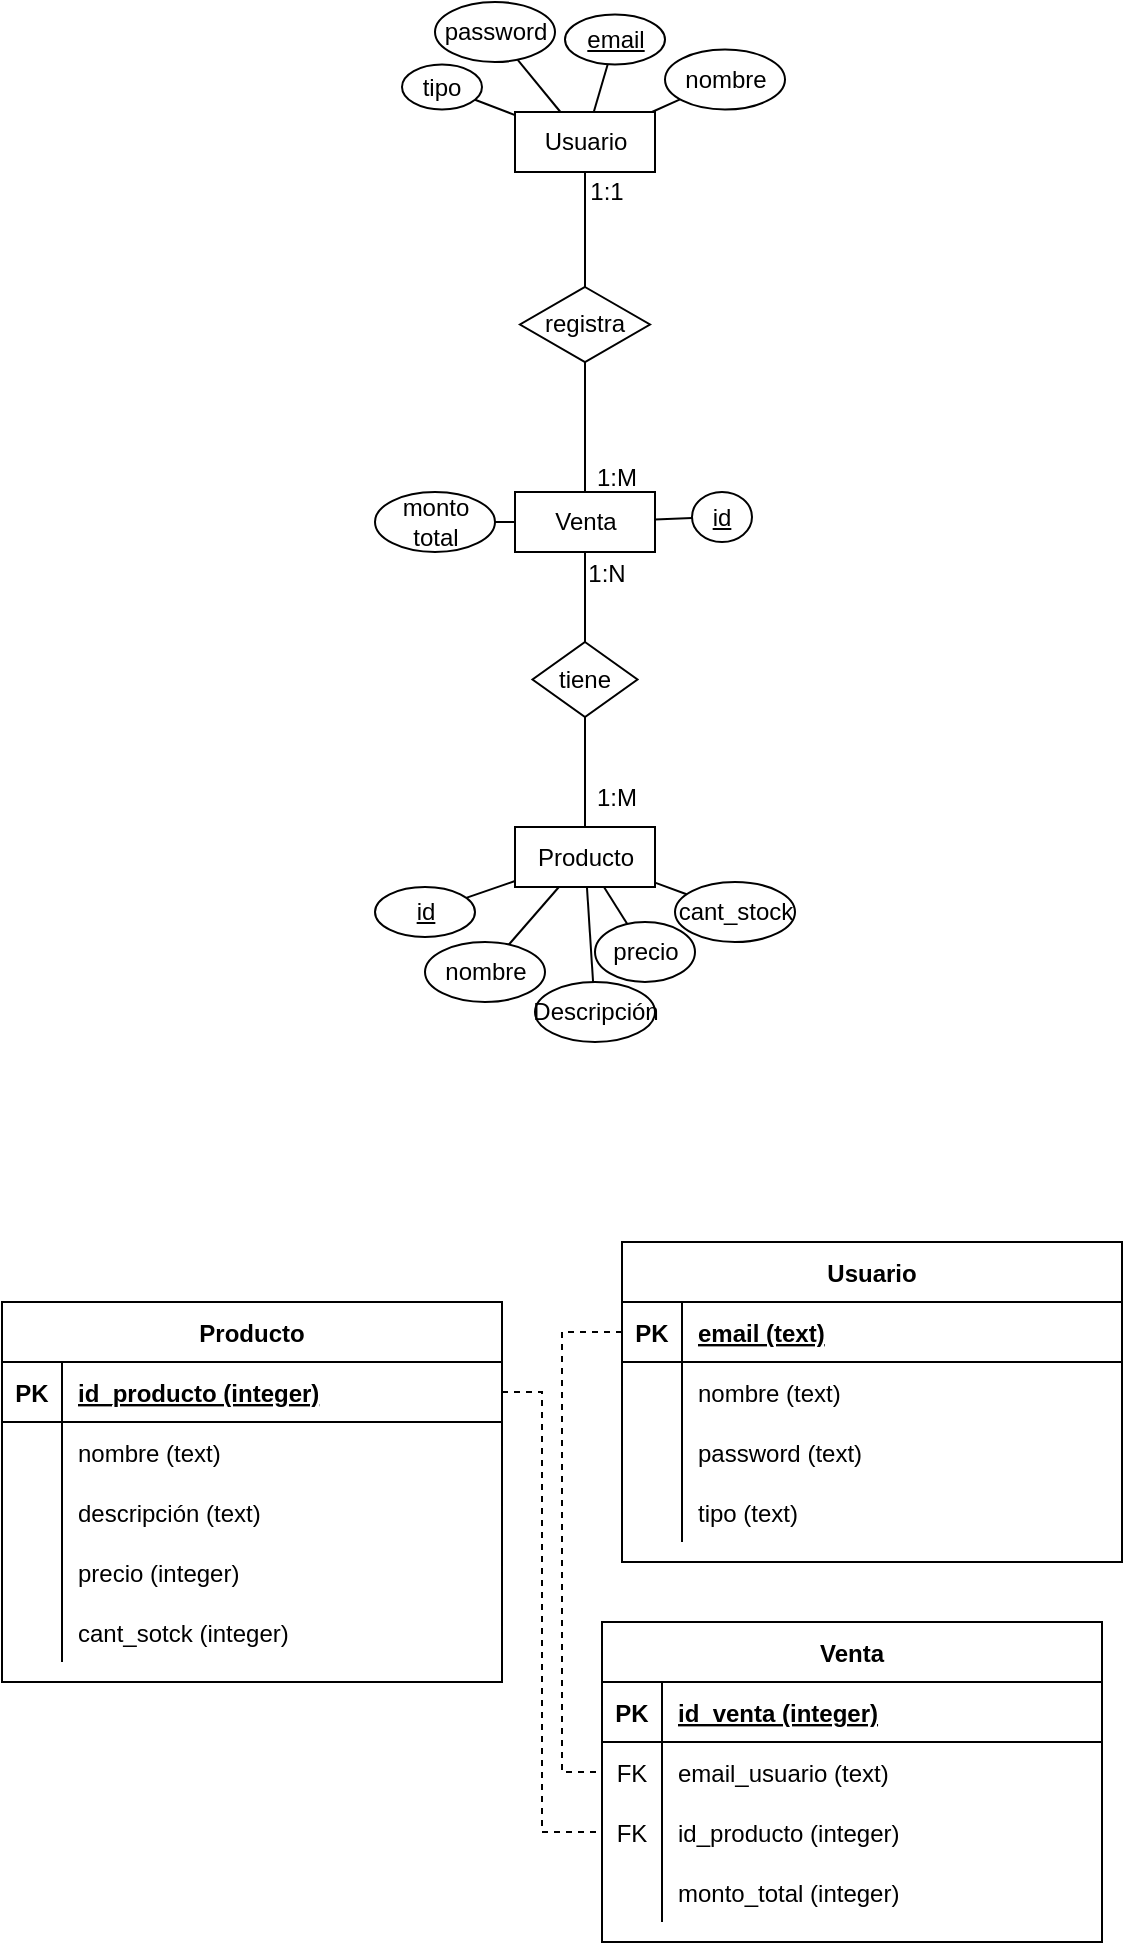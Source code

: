 <mxfile version="24.4.4" type="device">
  <diagram id="R2lEEEUBdFMjLlhIrx00" name="Page-1">
    <mxGraphModel dx="2990" dy="522" grid="1" gridSize="10" guides="1" tooltips="1" connect="1" arrows="1" fold="1" page="1" pageScale="1" pageWidth="850" pageHeight="1100" math="0" shadow="0" extFonts="Permanent Marker^https://fonts.googleapis.com/css?family=Permanent+Marker">
      <root>
        <mxCell id="0" />
        <mxCell id="1" parent="0" />
        <mxCell id="B-fqAywJtdYy5qds0nsP-2" value="Venta" style="shape=table;startSize=30;container=1;collapsible=1;childLayout=tableLayout;fixedRows=1;rowLines=0;fontStyle=1;align=center;resizeLast=1;" parent="1" vertex="1">
          <mxGeometry x="-1255" y="870" width="250" height="160" as="geometry" />
        </mxCell>
        <mxCell id="B-fqAywJtdYy5qds0nsP-3" value="" style="shape=partialRectangle;collapsible=0;dropTarget=0;pointerEvents=0;fillColor=none;points=[[0,0.5],[1,0.5]];portConstraint=eastwest;top=0;left=0;right=0;bottom=1;" parent="B-fqAywJtdYy5qds0nsP-2" vertex="1">
          <mxGeometry y="30" width="250" height="30" as="geometry" />
        </mxCell>
        <mxCell id="B-fqAywJtdYy5qds0nsP-4" value="PK" style="shape=partialRectangle;overflow=hidden;connectable=0;fillColor=none;top=0;left=0;bottom=0;right=0;fontStyle=1;" parent="B-fqAywJtdYy5qds0nsP-3" vertex="1">
          <mxGeometry width="30" height="30" as="geometry">
            <mxRectangle width="30" height="30" as="alternateBounds" />
          </mxGeometry>
        </mxCell>
        <mxCell id="B-fqAywJtdYy5qds0nsP-5" value="id_venta (integer)" style="shape=partialRectangle;overflow=hidden;connectable=0;fillColor=none;top=0;left=0;bottom=0;right=0;align=left;spacingLeft=6;fontStyle=5;" parent="B-fqAywJtdYy5qds0nsP-3" vertex="1">
          <mxGeometry x="30" width="220" height="30" as="geometry">
            <mxRectangle width="220" height="30" as="alternateBounds" />
          </mxGeometry>
        </mxCell>
        <mxCell id="B-fqAywJtdYy5qds0nsP-6" value="" style="shape=partialRectangle;collapsible=0;dropTarget=0;pointerEvents=0;fillColor=none;points=[[0,0.5],[1,0.5]];portConstraint=eastwest;top=0;left=0;right=0;bottom=0;" parent="B-fqAywJtdYy5qds0nsP-2" vertex="1">
          <mxGeometry y="60" width="250" height="30" as="geometry" />
        </mxCell>
        <mxCell id="B-fqAywJtdYy5qds0nsP-7" value="FK" style="shape=partialRectangle;overflow=hidden;connectable=0;fillColor=none;top=0;left=0;bottom=0;right=0;" parent="B-fqAywJtdYy5qds0nsP-6" vertex="1">
          <mxGeometry width="30" height="30" as="geometry">
            <mxRectangle width="30" height="30" as="alternateBounds" />
          </mxGeometry>
        </mxCell>
        <mxCell id="B-fqAywJtdYy5qds0nsP-8" value="email_usuario (text)" style="shape=partialRectangle;overflow=hidden;connectable=0;fillColor=none;top=0;left=0;bottom=0;right=0;align=left;spacingLeft=6;" parent="B-fqAywJtdYy5qds0nsP-6" vertex="1">
          <mxGeometry x="30" width="220" height="30" as="geometry">
            <mxRectangle width="220" height="30" as="alternateBounds" />
          </mxGeometry>
        </mxCell>
        <mxCell id="B-fqAywJtdYy5qds0nsP-9" value="" style="shape=partialRectangle;collapsible=0;dropTarget=0;pointerEvents=0;fillColor=none;points=[[0,0.5],[1,0.5]];portConstraint=eastwest;top=0;left=0;right=0;bottom=0;" parent="B-fqAywJtdYy5qds0nsP-2" vertex="1">
          <mxGeometry y="90" width="250" height="30" as="geometry" />
        </mxCell>
        <mxCell id="B-fqAywJtdYy5qds0nsP-10" value="FK" style="shape=partialRectangle;overflow=hidden;connectable=0;fillColor=none;top=0;left=0;bottom=0;right=0;" parent="B-fqAywJtdYy5qds0nsP-9" vertex="1">
          <mxGeometry width="30" height="30" as="geometry">
            <mxRectangle width="30" height="30" as="alternateBounds" />
          </mxGeometry>
        </mxCell>
        <mxCell id="B-fqAywJtdYy5qds0nsP-11" value="id_producto (integer)" style="shape=partialRectangle;overflow=hidden;connectable=0;fillColor=none;top=0;left=0;bottom=0;right=0;align=left;spacingLeft=6;" parent="B-fqAywJtdYy5qds0nsP-9" vertex="1">
          <mxGeometry x="30" width="220" height="30" as="geometry">
            <mxRectangle width="220" height="30" as="alternateBounds" />
          </mxGeometry>
        </mxCell>
        <mxCell id="B-fqAywJtdYy5qds0nsP-12" value="" style="shape=partialRectangle;collapsible=0;dropTarget=0;pointerEvents=0;fillColor=none;points=[[0,0.5],[1,0.5]];portConstraint=eastwest;top=0;left=0;right=0;bottom=0;" parent="B-fqAywJtdYy5qds0nsP-2" vertex="1">
          <mxGeometry y="120" width="250" height="30" as="geometry" />
        </mxCell>
        <mxCell id="B-fqAywJtdYy5qds0nsP-13" value="" style="shape=partialRectangle;overflow=hidden;connectable=0;fillColor=none;top=0;left=0;bottom=0;right=0;" parent="B-fqAywJtdYy5qds0nsP-12" vertex="1">
          <mxGeometry width="30" height="30" as="geometry">
            <mxRectangle width="30" height="30" as="alternateBounds" />
          </mxGeometry>
        </mxCell>
        <mxCell id="B-fqAywJtdYy5qds0nsP-14" value="monto_total (integer)" style="shape=partialRectangle;overflow=hidden;connectable=0;fillColor=none;top=0;left=0;bottom=0;right=0;align=left;spacingLeft=6;" parent="B-fqAywJtdYy5qds0nsP-12" vertex="1">
          <mxGeometry x="30" width="220" height="30" as="geometry">
            <mxRectangle width="220" height="30" as="alternateBounds" />
          </mxGeometry>
        </mxCell>
        <mxCell id="B-fqAywJtdYy5qds0nsP-21" value="Producto" style="shape=table;startSize=30;container=1;collapsible=1;childLayout=tableLayout;fixedRows=1;rowLines=0;fontStyle=1;align=center;resizeLast=1;" parent="1" vertex="1">
          <mxGeometry x="-1555" y="710" width="250" height="190" as="geometry" />
        </mxCell>
        <mxCell id="B-fqAywJtdYy5qds0nsP-22" value="" style="shape=partialRectangle;collapsible=0;dropTarget=0;pointerEvents=0;fillColor=none;points=[[0,0.5],[1,0.5]];portConstraint=eastwest;top=0;left=0;right=0;bottom=1;" parent="B-fqAywJtdYy5qds0nsP-21" vertex="1">
          <mxGeometry y="30" width="250" height="30" as="geometry" />
        </mxCell>
        <mxCell id="B-fqAywJtdYy5qds0nsP-23" value="PK" style="shape=partialRectangle;overflow=hidden;connectable=0;fillColor=none;top=0;left=0;bottom=0;right=0;fontStyle=1;" parent="B-fqAywJtdYy5qds0nsP-22" vertex="1">
          <mxGeometry width="30" height="30" as="geometry">
            <mxRectangle width="30" height="30" as="alternateBounds" />
          </mxGeometry>
        </mxCell>
        <mxCell id="B-fqAywJtdYy5qds0nsP-24" value="id_producto (integer)" style="shape=partialRectangle;overflow=hidden;connectable=0;fillColor=none;top=0;left=0;bottom=0;right=0;align=left;spacingLeft=6;fontStyle=5;" parent="B-fqAywJtdYy5qds0nsP-22" vertex="1">
          <mxGeometry x="30" width="220" height="30" as="geometry">
            <mxRectangle width="220" height="30" as="alternateBounds" />
          </mxGeometry>
        </mxCell>
        <mxCell id="B-fqAywJtdYy5qds0nsP-25" value="" style="shape=partialRectangle;collapsible=0;dropTarget=0;pointerEvents=0;fillColor=none;points=[[0,0.5],[1,0.5]];portConstraint=eastwest;top=0;left=0;right=0;bottom=0;" parent="B-fqAywJtdYy5qds0nsP-21" vertex="1">
          <mxGeometry y="60" width="250" height="30" as="geometry" />
        </mxCell>
        <mxCell id="B-fqAywJtdYy5qds0nsP-26" value="" style="shape=partialRectangle;overflow=hidden;connectable=0;fillColor=none;top=0;left=0;bottom=0;right=0;" parent="B-fqAywJtdYy5qds0nsP-25" vertex="1">
          <mxGeometry width="30" height="30" as="geometry">
            <mxRectangle width="30" height="30" as="alternateBounds" />
          </mxGeometry>
        </mxCell>
        <mxCell id="B-fqAywJtdYy5qds0nsP-27" value="nombre (text)" style="shape=partialRectangle;overflow=hidden;connectable=0;fillColor=none;top=0;left=0;bottom=0;right=0;align=left;spacingLeft=6;" parent="B-fqAywJtdYy5qds0nsP-25" vertex="1">
          <mxGeometry x="30" width="220" height="30" as="geometry">
            <mxRectangle width="220" height="30" as="alternateBounds" />
          </mxGeometry>
        </mxCell>
        <mxCell id="B-fqAywJtdYy5qds0nsP-28" value="" style="shape=partialRectangle;collapsible=0;dropTarget=0;pointerEvents=0;fillColor=none;points=[[0,0.5],[1,0.5]];portConstraint=eastwest;top=0;left=0;right=0;bottom=0;" parent="B-fqAywJtdYy5qds0nsP-21" vertex="1">
          <mxGeometry y="90" width="250" height="30" as="geometry" />
        </mxCell>
        <mxCell id="B-fqAywJtdYy5qds0nsP-29" value="" style="shape=partialRectangle;overflow=hidden;connectable=0;fillColor=none;top=0;left=0;bottom=0;right=0;" parent="B-fqAywJtdYy5qds0nsP-28" vertex="1">
          <mxGeometry width="30" height="30" as="geometry">
            <mxRectangle width="30" height="30" as="alternateBounds" />
          </mxGeometry>
        </mxCell>
        <mxCell id="B-fqAywJtdYy5qds0nsP-30" value="descripción (text)" style="shape=partialRectangle;overflow=hidden;connectable=0;fillColor=none;top=0;left=0;bottom=0;right=0;align=left;spacingLeft=6;" parent="B-fqAywJtdYy5qds0nsP-28" vertex="1">
          <mxGeometry x="30" width="220" height="30" as="geometry">
            <mxRectangle width="220" height="30" as="alternateBounds" />
          </mxGeometry>
        </mxCell>
        <mxCell id="B-fqAywJtdYy5qds0nsP-31" value="" style="shape=partialRectangle;collapsible=0;dropTarget=0;pointerEvents=0;fillColor=none;points=[[0,0.5],[1,0.5]];portConstraint=eastwest;top=0;left=0;right=0;bottom=0;" parent="B-fqAywJtdYy5qds0nsP-21" vertex="1">
          <mxGeometry y="120" width="250" height="30" as="geometry" />
        </mxCell>
        <mxCell id="B-fqAywJtdYy5qds0nsP-32" value="" style="shape=partialRectangle;overflow=hidden;connectable=0;fillColor=none;top=0;left=0;bottom=0;right=0;" parent="B-fqAywJtdYy5qds0nsP-31" vertex="1">
          <mxGeometry width="30" height="30" as="geometry">
            <mxRectangle width="30" height="30" as="alternateBounds" />
          </mxGeometry>
        </mxCell>
        <mxCell id="B-fqAywJtdYy5qds0nsP-33" value="precio (integer)" style="shape=partialRectangle;overflow=hidden;connectable=0;fillColor=none;top=0;left=0;bottom=0;right=0;align=left;spacingLeft=6;" parent="B-fqAywJtdYy5qds0nsP-31" vertex="1">
          <mxGeometry x="30" width="220" height="30" as="geometry">
            <mxRectangle width="220" height="30" as="alternateBounds" />
          </mxGeometry>
        </mxCell>
        <mxCell id="B-fqAywJtdYy5qds0nsP-34" value="" style="shape=partialRectangle;collapsible=0;dropTarget=0;pointerEvents=0;fillColor=none;points=[[0,0.5],[1,0.5]];portConstraint=eastwest;top=0;left=0;right=0;bottom=0;" parent="B-fqAywJtdYy5qds0nsP-21" vertex="1">
          <mxGeometry y="150" width="250" height="30" as="geometry" />
        </mxCell>
        <mxCell id="B-fqAywJtdYy5qds0nsP-35" value="" style="shape=partialRectangle;overflow=hidden;connectable=0;fillColor=none;top=0;left=0;bottom=0;right=0;" parent="B-fqAywJtdYy5qds0nsP-34" vertex="1">
          <mxGeometry width="30" height="30" as="geometry">
            <mxRectangle width="30" height="30" as="alternateBounds" />
          </mxGeometry>
        </mxCell>
        <mxCell id="B-fqAywJtdYy5qds0nsP-36" value="cant_sotck (integer)" style="shape=partialRectangle;overflow=hidden;connectable=0;fillColor=none;top=0;left=0;bottom=0;right=0;align=left;spacingLeft=6;" parent="B-fqAywJtdYy5qds0nsP-34" vertex="1">
          <mxGeometry x="30" width="220" height="30" as="geometry">
            <mxRectangle width="220" height="30" as="alternateBounds" />
          </mxGeometry>
        </mxCell>
        <mxCell id="B-fqAywJtdYy5qds0nsP-40" value="Usuario" style="shape=table;startSize=30;container=1;collapsible=1;childLayout=tableLayout;fixedRows=1;rowLines=0;fontStyle=1;align=center;resizeLast=1;" parent="1" vertex="1">
          <mxGeometry x="-1245" y="680" width="250" height="160" as="geometry" />
        </mxCell>
        <mxCell id="B-fqAywJtdYy5qds0nsP-41" value="" style="shape=partialRectangle;collapsible=0;dropTarget=0;pointerEvents=0;fillColor=none;points=[[0,0.5],[1,0.5]];portConstraint=eastwest;top=0;left=0;right=0;bottom=1;" parent="B-fqAywJtdYy5qds0nsP-40" vertex="1">
          <mxGeometry y="30" width="250" height="30" as="geometry" />
        </mxCell>
        <mxCell id="B-fqAywJtdYy5qds0nsP-42" value="PK" style="shape=partialRectangle;overflow=hidden;connectable=0;fillColor=none;top=0;left=0;bottom=0;right=0;fontStyle=1;" parent="B-fqAywJtdYy5qds0nsP-41" vertex="1">
          <mxGeometry width="30" height="30" as="geometry">
            <mxRectangle width="30" height="30" as="alternateBounds" />
          </mxGeometry>
        </mxCell>
        <mxCell id="B-fqAywJtdYy5qds0nsP-43" value="email (text)" style="shape=partialRectangle;overflow=hidden;connectable=0;fillColor=none;top=0;left=0;bottom=0;right=0;align=left;spacingLeft=6;fontStyle=5;" parent="B-fqAywJtdYy5qds0nsP-41" vertex="1">
          <mxGeometry x="30" width="220" height="30" as="geometry">
            <mxRectangle width="220" height="30" as="alternateBounds" />
          </mxGeometry>
        </mxCell>
        <mxCell id="B-fqAywJtdYy5qds0nsP-44" value="" style="shape=partialRectangle;collapsible=0;dropTarget=0;pointerEvents=0;fillColor=none;points=[[0,0.5],[1,0.5]];portConstraint=eastwest;top=0;left=0;right=0;bottom=0;" parent="B-fqAywJtdYy5qds0nsP-40" vertex="1">
          <mxGeometry y="60" width="250" height="30" as="geometry" />
        </mxCell>
        <mxCell id="B-fqAywJtdYy5qds0nsP-45" value="" style="shape=partialRectangle;overflow=hidden;connectable=0;fillColor=none;top=0;left=0;bottom=0;right=0;" parent="B-fqAywJtdYy5qds0nsP-44" vertex="1">
          <mxGeometry width="30" height="30" as="geometry">
            <mxRectangle width="30" height="30" as="alternateBounds" />
          </mxGeometry>
        </mxCell>
        <mxCell id="B-fqAywJtdYy5qds0nsP-46" value="nombre (text)" style="shape=partialRectangle;overflow=hidden;connectable=0;fillColor=none;top=0;left=0;bottom=0;right=0;align=left;spacingLeft=6;" parent="B-fqAywJtdYy5qds0nsP-44" vertex="1">
          <mxGeometry x="30" width="220" height="30" as="geometry">
            <mxRectangle width="220" height="30" as="alternateBounds" />
          </mxGeometry>
        </mxCell>
        <mxCell id="B-fqAywJtdYy5qds0nsP-47" value="" style="shape=partialRectangle;collapsible=0;dropTarget=0;pointerEvents=0;fillColor=none;points=[[0,0.5],[1,0.5]];portConstraint=eastwest;top=0;left=0;right=0;bottom=0;" parent="B-fqAywJtdYy5qds0nsP-40" vertex="1">
          <mxGeometry y="90" width="250" height="30" as="geometry" />
        </mxCell>
        <mxCell id="B-fqAywJtdYy5qds0nsP-48" value="" style="shape=partialRectangle;overflow=hidden;connectable=0;fillColor=none;top=0;left=0;bottom=0;right=0;" parent="B-fqAywJtdYy5qds0nsP-47" vertex="1">
          <mxGeometry width="30" height="30" as="geometry">
            <mxRectangle width="30" height="30" as="alternateBounds" />
          </mxGeometry>
        </mxCell>
        <mxCell id="B-fqAywJtdYy5qds0nsP-49" value="password (text)" style="shape=partialRectangle;overflow=hidden;connectable=0;fillColor=none;top=0;left=0;bottom=0;right=0;align=left;spacingLeft=6;" parent="B-fqAywJtdYy5qds0nsP-47" vertex="1">
          <mxGeometry x="30" width="220" height="30" as="geometry">
            <mxRectangle width="220" height="30" as="alternateBounds" />
          </mxGeometry>
        </mxCell>
        <mxCell id="B-fqAywJtdYy5qds0nsP-50" value="" style="shape=partialRectangle;collapsible=0;dropTarget=0;pointerEvents=0;fillColor=none;points=[[0,0.5],[1,0.5]];portConstraint=eastwest;top=0;left=0;right=0;bottom=0;" parent="B-fqAywJtdYy5qds0nsP-40" vertex="1">
          <mxGeometry y="120" width="250" height="30" as="geometry" />
        </mxCell>
        <mxCell id="B-fqAywJtdYy5qds0nsP-51" value="" style="shape=partialRectangle;overflow=hidden;connectable=0;fillColor=none;top=0;left=0;bottom=0;right=0;" parent="B-fqAywJtdYy5qds0nsP-50" vertex="1">
          <mxGeometry width="30" height="30" as="geometry">
            <mxRectangle width="30" height="30" as="alternateBounds" />
          </mxGeometry>
        </mxCell>
        <mxCell id="B-fqAywJtdYy5qds0nsP-52" value="tipo (text)" style="shape=partialRectangle;overflow=hidden;connectable=0;fillColor=none;top=0;left=0;bottom=0;right=0;align=left;spacingLeft=6;" parent="B-fqAywJtdYy5qds0nsP-50" vertex="1">
          <mxGeometry x="30" width="220" height="30" as="geometry">
            <mxRectangle width="220" height="30" as="alternateBounds" />
          </mxGeometry>
        </mxCell>
        <mxCell id="B-fqAywJtdYy5qds0nsP-59" value="" style="endArrow=none;dashed=1;html=1;rounded=0;" parent="1" source="B-fqAywJtdYy5qds0nsP-41" target="B-fqAywJtdYy5qds0nsP-6" edge="1">
          <mxGeometry width="50" height="50" relative="1" as="geometry">
            <mxPoint x="-1207.5" y="725" as="sourcePoint" />
            <mxPoint x="-1342.5" y="1035" as="targetPoint" />
            <Array as="points">
              <mxPoint x="-1275" y="725" />
              <mxPoint x="-1275" y="945" />
            </Array>
          </mxGeometry>
        </mxCell>
        <mxCell id="B-fqAywJtdYy5qds0nsP-60" value="" style="endArrow=none;dashed=1;html=1;rounded=0;" parent="1" source="B-fqAywJtdYy5qds0nsP-22" target="B-fqAywJtdYy5qds0nsP-9" edge="1">
          <mxGeometry width="50" height="50" relative="1" as="geometry">
            <mxPoint x="-1265" y="750" as="sourcePoint" />
            <mxPoint x="-1265" y="970" as="targetPoint" />
            <Array as="points">
              <mxPoint x="-1285" y="755" />
              <mxPoint x="-1285" y="975" />
            </Array>
          </mxGeometry>
        </mxCell>
        <mxCell id="EDjnVnsCVGzYCs3zLX-O-39" value="registra" style="rhombus;whiteSpace=wrap;html=1;" parent="1" vertex="1">
          <mxGeometry x="-1296" y="202.5" width="65" height="37.5" as="geometry" />
        </mxCell>
        <mxCell id="EDjnVnsCVGzYCs3zLX-O-42" value="" style="endArrow=none;html=1;rounded=0;" parent="1" source="EDjnVnsCVGzYCs3zLX-O-9" target="EDjnVnsCVGzYCs3zLX-O-39" edge="1">
          <mxGeometry width="50" height="50" relative="1" as="geometry">
            <mxPoint x="-1233.5" y="157.5" as="sourcePoint" />
            <mxPoint x="-1138.5" y="157.5" as="targetPoint" />
          </mxGeometry>
        </mxCell>
        <mxCell id="ayAh6vKi0bp1DgzsXxaQ-1" value="" style="group" parent="1" vertex="1" connectable="0">
          <mxGeometry x="-1368.5" y="472.5" width="210" height="107.5" as="geometry" />
        </mxCell>
        <mxCell id="EDjnVnsCVGzYCs3zLX-O-61" value="precio" style="ellipse;whiteSpace=wrap;html=1;" parent="ayAh6vKi0bp1DgzsXxaQ-1" vertex="1">
          <mxGeometry x="110" y="47.5" width="50" height="30" as="geometry" />
        </mxCell>
        <mxCell id="EDjnVnsCVGzYCs3zLX-O-62" value="" style="endArrow=none;html=1;rounded=0;" parent="ayAh6vKi0bp1DgzsXxaQ-1" source="EDjnVnsCVGzYCs3zLX-O-56" target="EDjnVnsCVGzYCs3zLX-O-61" edge="1">
          <mxGeometry width="50" height="50" relative="1" as="geometry">
            <mxPoint x="30" y="60.5" as="sourcePoint" />
            <mxPoint x="17.5" y="135" as="targetPoint" />
          </mxGeometry>
        </mxCell>
        <mxCell id="EDjnVnsCVGzYCs3zLX-O-63" value="cant_stock" style="ellipse;whiteSpace=wrap;html=1;" parent="ayAh6vKi0bp1DgzsXxaQ-1" vertex="1">
          <mxGeometry x="150" y="27.5" width="60" height="30" as="geometry" />
        </mxCell>
        <mxCell id="EDjnVnsCVGzYCs3zLX-O-64" value="" style="endArrow=none;html=1;rounded=0;" parent="ayAh6vKi0bp1DgzsXxaQ-1" source="EDjnVnsCVGzYCs3zLX-O-56" target="EDjnVnsCVGzYCs3zLX-O-63" edge="1">
          <mxGeometry width="50" height="50" relative="1" as="geometry">
            <mxPoint x="140" y="110.5" as="sourcePoint" />
            <mxPoint x="127.5" y="185" as="targetPoint" />
          </mxGeometry>
        </mxCell>
        <mxCell id="EDjnVnsCVGzYCs3zLX-O-54" value="&lt;u&gt;id&lt;/u&gt;" style="ellipse;whiteSpace=wrap;html=1;" parent="ayAh6vKi0bp1DgzsXxaQ-1" vertex="1">
          <mxGeometry y="30" width="50" height="25" as="geometry" />
        </mxCell>
        <mxCell id="EDjnVnsCVGzYCs3zLX-O-55" value="" style="endArrow=none;html=1;rounded=0;" parent="ayAh6vKi0bp1DgzsXxaQ-1" source="EDjnVnsCVGzYCs3zLX-O-56" target="EDjnVnsCVGzYCs3zLX-O-54" edge="1">
          <mxGeometry width="50" height="50" relative="1" as="geometry">
            <mxPoint x="77.5" y="-25" as="sourcePoint" />
            <mxPoint x="-12.5" y="50" as="targetPoint" />
          </mxGeometry>
        </mxCell>
        <mxCell id="EDjnVnsCVGzYCs3zLX-O-56" value="Producto" style="rounded=0;whiteSpace=wrap;html=1;" parent="ayAh6vKi0bp1DgzsXxaQ-1" vertex="1">
          <mxGeometry x="70" width="70" height="30" as="geometry" />
        </mxCell>
        <mxCell id="EDjnVnsCVGzYCs3zLX-O-57" value="Descripción" style="ellipse;whiteSpace=wrap;html=1;" parent="ayAh6vKi0bp1DgzsXxaQ-1" vertex="1">
          <mxGeometry x="80" y="77.5" width="60" height="30" as="geometry" />
        </mxCell>
        <mxCell id="EDjnVnsCVGzYCs3zLX-O-58" value="" style="endArrow=none;html=1;rounded=0;" parent="ayAh6vKi0bp1DgzsXxaQ-1" source="EDjnVnsCVGzYCs3zLX-O-56" target="EDjnVnsCVGzYCs3zLX-O-57" edge="1">
          <mxGeometry width="50" height="50" relative="1" as="geometry">
            <mxPoint x="148" y="30" as="sourcePoint" />
            <mxPoint x="57.5" y="70" as="targetPoint" />
          </mxGeometry>
        </mxCell>
        <mxCell id="EDjnVnsCVGzYCs3zLX-O-59" value="nombre" style="ellipse;whiteSpace=wrap;html=1;" parent="ayAh6vKi0bp1DgzsXxaQ-1" vertex="1">
          <mxGeometry x="25" y="57.5" width="60" height="30" as="geometry" />
        </mxCell>
        <mxCell id="EDjnVnsCVGzYCs3zLX-O-60" value="" style="endArrow=none;html=1;rounded=0;" parent="ayAh6vKi0bp1DgzsXxaQ-1" source="EDjnVnsCVGzYCs3zLX-O-56" target="EDjnVnsCVGzYCs3zLX-O-59" edge="1">
          <mxGeometry width="50" height="50" relative="1" as="geometry">
            <mxPoint x="98" y="30" as="sourcePoint" />
            <mxPoint x="7.5" y="70" as="targetPoint" />
          </mxGeometry>
        </mxCell>
        <mxCell id="ayAh6vKi0bp1DgzsXxaQ-2" value="" style="group" parent="1" vertex="1" connectable="0">
          <mxGeometry x="-1368.5" y="292.5" width="200" height="60" as="geometry" />
        </mxCell>
        <mxCell id="EDjnVnsCVGzYCs3zLX-O-44" value="&lt;u&gt;id&lt;/u&gt;" style="ellipse;whiteSpace=wrap;html=1;" parent="ayAh6vKi0bp1DgzsXxaQ-2" vertex="1">
          <mxGeometry x="158.5" y="12.5" width="30" height="25" as="geometry" />
        </mxCell>
        <mxCell id="EDjnVnsCVGzYCs3zLX-O-45" value="" style="endArrow=none;html=1;rounded=0;" parent="ayAh6vKi0bp1DgzsXxaQ-2" source="EDjnVnsCVGzYCs3zLX-O-46" target="EDjnVnsCVGzYCs3zLX-O-44" edge="1">
          <mxGeometry width="50" height="50" relative="1" as="geometry">
            <mxPoint x="77.5" y="7.5" as="sourcePoint" />
            <mxPoint x="-12.5" y="82.5" as="targetPoint" />
          </mxGeometry>
        </mxCell>
        <mxCell id="EDjnVnsCVGzYCs3zLX-O-46" value="Venta" style="rounded=0;whiteSpace=wrap;html=1;" parent="ayAh6vKi0bp1DgzsXxaQ-2" vertex="1">
          <mxGeometry x="70" y="12.5" width="70" height="30" as="geometry" />
        </mxCell>
        <mxCell id="EDjnVnsCVGzYCs3zLX-O-47" value="monto total" style="ellipse;whiteSpace=wrap;html=1;" parent="ayAh6vKi0bp1DgzsXxaQ-2" vertex="1">
          <mxGeometry y="12.5" width="60" height="30" as="geometry" />
        </mxCell>
        <mxCell id="EDjnVnsCVGzYCs3zLX-O-48" value="" style="endArrow=none;html=1;rounded=0;" parent="ayAh6vKi0bp1DgzsXxaQ-2" source="EDjnVnsCVGzYCs3zLX-O-46" target="EDjnVnsCVGzYCs3zLX-O-47" edge="1">
          <mxGeometry width="50" height="50" relative="1" as="geometry">
            <mxPoint x="148" y="62.5" as="sourcePoint" />
            <mxPoint x="57.5" y="102.5" as="targetPoint" />
          </mxGeometry>
        </mxCell>
        <mxCell id="ayAh6vKi0bp1DgzsXxaQ-6" value="1:M" style="text;html=1;align=center;verticalAlign=middle;resizable=0;points=[];autosize=1;strokeColor=none;fillColor=none;" parent="ayAh6vKi0bp1DgzsXxaQ-2" vertex="1">
          <mxGeometry x="100" y="-10" width="40" height="30" as="geometry" />
        </mxCell>
        <mxCell id="ayAh6vKi0bp1DgzsXxaQ-3" value="" style="endArrow=none;html=1;rounded=0;" parent="1" source="EDjnVnsCVGzYCs3zLX-O-39" target="EDjnVnsCVGzYCs3zLX-O-46" edge="1">
          <mxGeometry width="50" height="50" relative="1" as="geometry">
            <mxPoint x="-1241.5" y="145.5" as="sourcePoint" />
            <mxPoint x="-1255.5" y="224.5" as="targetPoint" />
          </mxGeometry>
        </mxCell>
        <mxCell id="ayAh6vKi0bp1DgzsXxaQ-8" value="tiene" style="rhombus;whiteSpace=wrap;html=1;" parent="1" vertex="1">
          <mxGeometry x="-1289.75" y="380" width="52.5" height="37.5" as="geometry" />
        </mxCell>
        <mxCell id="ayAh6vKi0bp1DgzsXxaQ-10" value="" style="endArrow=none;html=1;rounded=0;" parent="1" source="EDjnVnsCVGzYCs3zLX-O-46" target="ayAh6vKi0bp1DgzsXxaQ-8" edge="1">
          <mxGeometry width="50" height="50" relative="1" as="geometry">
            <mxPoint x="-1253.5" y="250.5" as="sourcePoint" />
            <mxPoint x="-1253.5" y="315.5" as="targetPoint" />
          </mxGeometry>
        </mxCell>
        <mxCell id="ayAh6vKi0bp1DgzsXxaQ-11" value="" style="endArrow=none;html=1;rounded=0;" parent="1" source="ayAh6vKi0bp1DgzsXxaQ-8" target="EDjnVnsCVGzYCs3zLX-O-56" edge="1">
          <mxGeometry width="50" height="50" relative="1" as="geometry">
            <mxPoint x="-1253.5" y="345.5" as="sourcePoint" />
            <mxPoint x="-1253.5" y="383.5" as="targetPoint" />
          </mxGeometry>
        </mxCell>
        <mxCell id="ayAh6vKi0bp1DgzsXxaQ-12" value="1:N" style="text;html=1;align=center;verticalAlign=middle;resizable=0;points=[];autosize=1;strokeColor=none;fillColor=none;" parent="1" vertex="1">
          <mxGeometry x="-1273.5" y="330.5" width="40" height="30" as="geometry" />
        </mxCell>
        <mxCell id="ayAh6vKi0bp1DgzsXxaQ-13" value="1:M" style="text;html=1;align=center;verticalAlign=middle;resizable=0;points=[];autosize=1;strokeColor=none;fillColor=none;" parent="1" vertex="1">
          <mxGeometry x="-1268.5" y="442.5" width="40" height="30" as="geometry" />
        </mxCell>
        <mxCell id="EDjnVnsCVGzYCs3zLX-O-6" value="email" style="ellipse;whiteSpace=wrap;html=1;fontStyle=4" parent="1" vertex="1">
          <mxGeometry x="-1273.5" y="66.25" width="50" height="25" as="geometry" />
        </mxCell>
        <mxCell id="EDjnVnsCVGzYCs3zLX-O-7" value="" style="endArrow=none;html=1;rounded=0;" parent="1" source="EDjnVnsCVGzYCs3zLX-O-9" target="EDjnVnsCVGzYCs3zLX-O-6" edge="1">
          <mxGeometry width="50" height="50" relative="1" as="geometry">
            <mxPoint x="-1293.5" y="107.5" as="sourcePoint" />
            <mxPoint x="-1383.5" y="182.5" as="targetPoint" />
          </mxGeometry>
        </mxCell>
        <mxCell id="EDjnVnsCVGzYCs3zLX-O-9" value="Usuario" style="rounded=0;whiteSpace=wrap;html=1;" parent="1" vertex="1">
          <mxGeometry x="-1298.5" y="115" width="70" height="30" as="geometry" />
        </mxCell>
        <mxCell id="EDjnVnsCVGzYCs3zLX-O-10" value="password" style="ellipse;whiteSpace=wrap;html=1;" parent="1" vertex="1">
          <mxGeometry x="-1338.5" y="60" width="60" height="30" as="geometry" />
        </mxCell>
        <mxCell id="EDjnVnsCVGzYCs3zLX-O-11" value="" style="endArrow=none;html=1;rounded=0;" parent="1" source="EDjnVnsCVGzYCs3zLX-O-9" target="EDjnVnsCVGzYCs3zLX-O-10" edge="1">
          <mxGeometry width="50" height="50" relative="1" as="geometry">
            <mxPoint x="-1223" y="162.5" as="sourcePoint" />
            <mxPoint x="-1313.5" y="202.5" as="targetPoint" />
          </mxGeometry>
        </mxCell>
        <mxCell id="EDjnVnsCVGzYCs3zLX-O-12" value="nombre" style="ellipse;whiteSpace=wrap;html=1;" parent="1" vertex="1">
          <mxGeometry x="-1223.5" y="83.75" width="60" height="30" as="geometry" />
        </mxCell>
        <mxCell id="EDjnVnsCVGzYCs3zLX-O-13" value="" style="endArrow=none;html=1;rounded=0;" parent="1" source="EDjnVnsCVGzYCs3zLX-O-9" target="EDjnVnsCVGzYCs3zLX-O-12" edge="1">
          <mxGeometry width="50" height="50" relative="1" as="geometry">
            <mxPoint x="-1273" y="162.5" as="sourcePoint" />
            <mxPoint x="-1363.5" y="202.5" as="targetPoint" />
          </mxGeometry>
        </mxCell>
        <mxCell id="EDjnVnsCVGzYCs3zLX-O-14" value="tipo" style="ellipse;whiteSpace=wrap;html=1;" parent="1" vertex="1">
          <mxGeometry x="-1355" y="91.25" width="40" height="22.5" as="geometry" />
        </mxCell>
        <mxCell id="EDjnVnsCVGzYCs3zLX-O-15" value="" style="endArrow=none;html=1;rounded=0;" parent="1" source="EDjnVnsCVGzYCs3zLX-O-9" target="EDjnVnsCVGzYCs3zLX-O-14" edge="1">
          <mxGeometry width="50" height="50" relative="1" as="geometry">
            <mxPoint x="-1263" y="172.5" as="sourcePoint" />
            <mxPoint x="-1353.5" y="212.5" as="targetPoint" />
          </mxGeometry>
        </mxCell>
        <mxCell id="ayAh6vKi0bp1DgzsXxaQ-5" value="1:1" style="text;html=1;align=center;verticalAlign=middle;resizable=0;points=[];autosize=1;strokeColor=none;fillColor=none;" parent="1" vertex="1">
          <mxGeometry x="-1273.5" y="140" width="40" height="30" as="geometry" />
        </mxCell>
      </root>
    </mxGraphModel>
  </diagram>
</mxfile>
